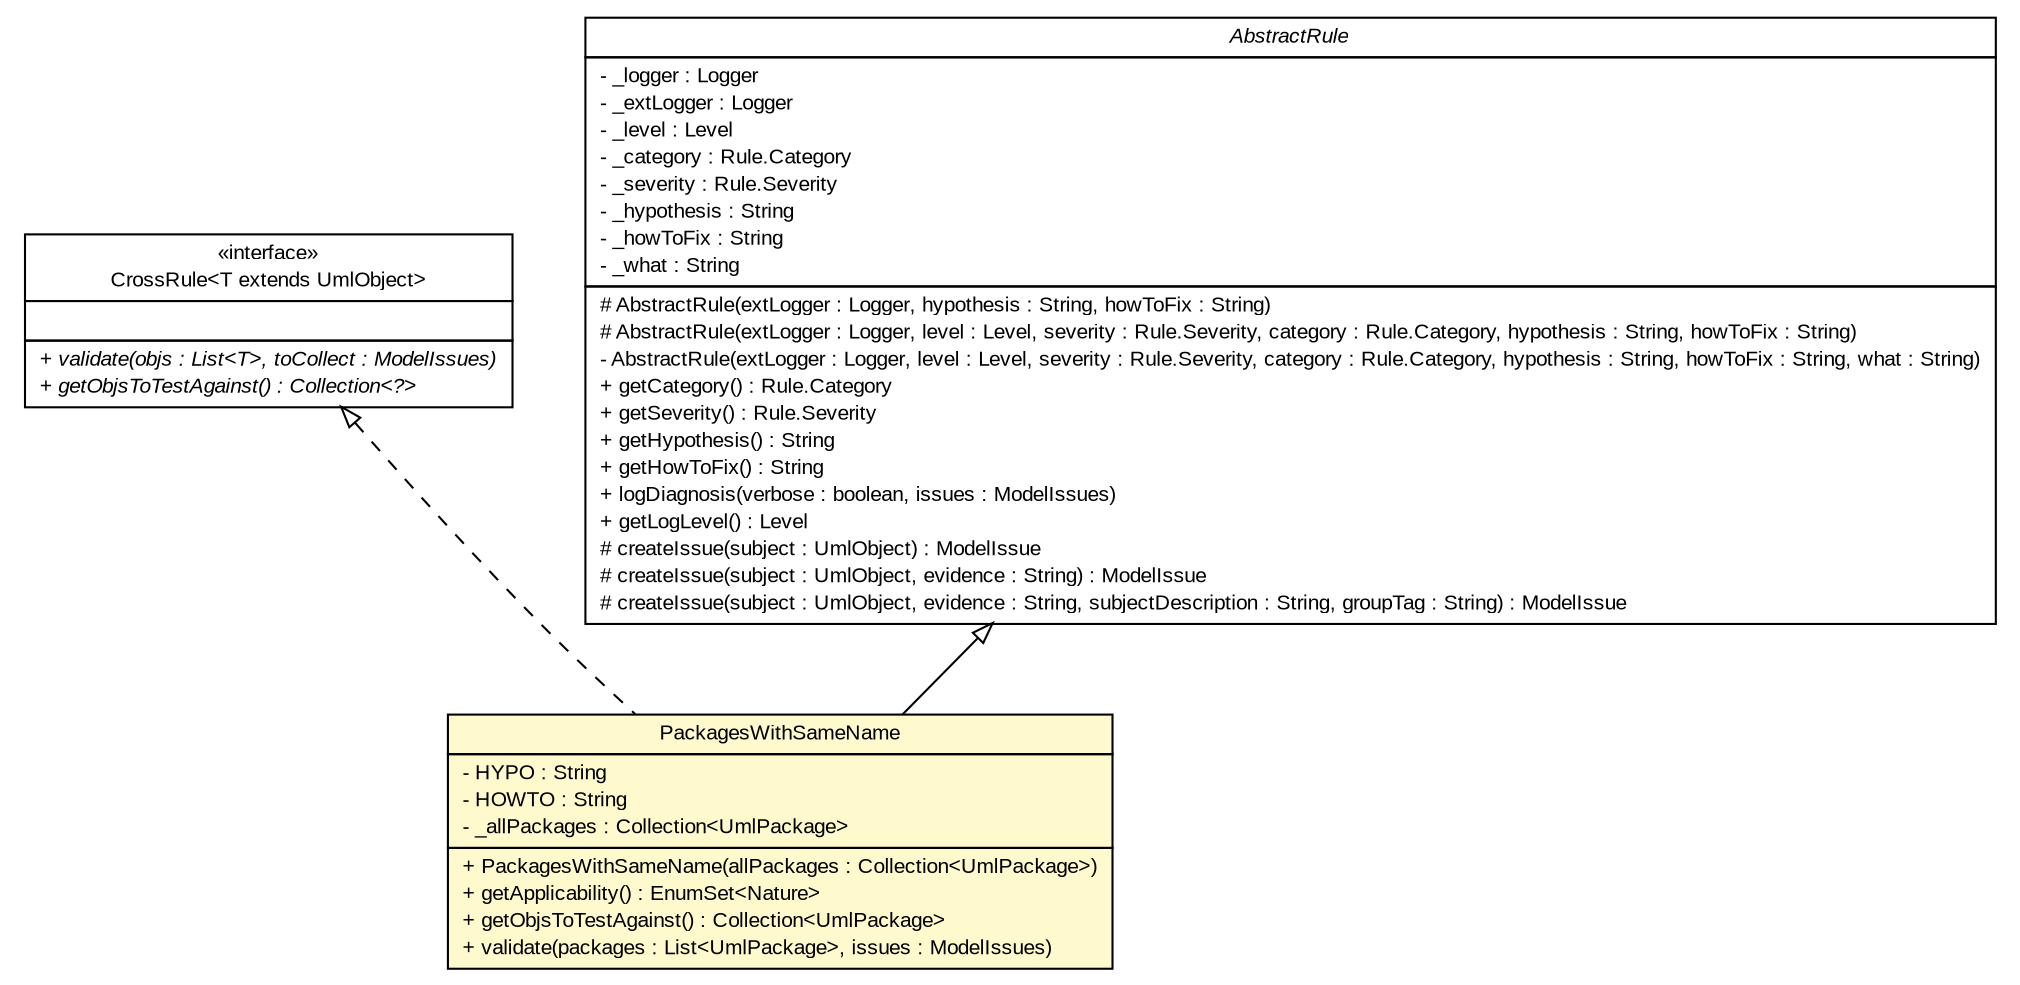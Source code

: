 #!/usr/local/bin/dot
#
# Class diagram 
# Generated by UMLGraph version R5_6_6-6-g3bdff0 (http://www.umlgraph.org/)
#

digraph G {
	edge [fontname="arial",fontsize=10,labelfontname="arial",labelfontsize=10];
	node [fontname="arial",fontsize=10,shape=plaintext];
	nodesep=0.25;
	ranksep=0.5;
	// org.tanjakostic.jcleancim.validation.PackageValidator.PackagesWithSameName
	c157625 [label=<<table title="org.tanjakostic.jcleancim.validation.PackageValidator.PackagesWithSameName" border="0" cellborder="1" cellspacing="0" cellpadding="2" port="p" bgcolor="lemonChiffon" href="./PackageValidator.PackagesWithSameName.html">
		<tr><td><table border="0" cellspacing="0" cellpadding="1">
<tr><td align="center" balign="center"> PackagesWithSameName </td></tr>
		</table></td></tr>
		<tr><td><table border="0" cellspacing="0" cellpadding="1">
<tr><td align="left" balign="left"> - HYPO : String </td></tr>
<tr><td align="left" balign="left"> - HOWTO : String </td></tr>
<tr><td align="left" balign="left"> - _allPackages : Collection&lt;UmlPackage&gt; </td></tr>
		</table></td></tr>
		<tr><td><table border="0" cellspacing="0" cellpadding="1">
<tr><td align="left" balign="left"> + PackagesWithSameName(allPackages : Collection&lt;UmlPackage&gt;) </td></tr>
<tr><td align="left" balign="left"> + getApplicability() : EnumSet&lt;Nature&gt; </td></tr>
<tr><td align="left" balign="left"> + getObjsToTestAgainst() : Collection&lt;UmlPackage&gt; </td></tr>
<tr><td align="left" balign="left"> + validate(packages : List&lt;UmlPackage&gt;, issues : ModelIssues) </td></tr>
		</table></td></tr>
		</table>>, URL="./PackageValidator.PackagesWithSameName.html", fontname="arial", fontcolor="black", fontsize=10.0];
	// org.tanjakostic.jcleancim.validation.CrossRule<T extends org.tanjakostic.jcleancim.model.UmlObject>
	c157658 [label=<<table title="org.tanjakostic.jcleancim.validation.CrossRule" border="0" cellborder="1" cellspacing="0" cellpadding="2" port="p" href="./CrossRule.html">
		<tr><td><table border="0" cellspacing="0" cellpadding="1">
<tr><td align="center" balign="center"> &#171;interface&#187; </td></tr>
<tr><td align="center" balign="center"> CrossRule&lt;T extends UmlObject&gt; </td></tr>
		</table></td></tr>
		<tr><td><table border="0" cellspacing="0" cellpadding="1">
<tr><td align="left" balign="left">  </td></tr>
		</table></td></tr>
		<tr><td><table border="0" cellspacing="0" cellpadding="1">
<tr><td align="left" balign="left"><font face="Arial Italic" point-size="10.0"> + validate(objs : List&lt;T&gt;, toCollect : ModelIssues) </font></td></tr>
<tr><td align="left" balign="left"><font face="Arial Italic" point-size="10.0"> + getObjsToTestAgainst() : Collection&lt;?&gt; </font></td></tr>
		</table></td></tr>
		</table>>, URL="./CrossRule.html", fontname="arial", fontcolor="black", fontsize=10.0];
	// org.tanjakostic.jcleancim.validation.AbstractRule
	c157771 [label=<<table title="org.tanjakostic.jcleancim.validation.AbstractRule" border="0" cellborder="1" cellspacing="0" cellpadding="2" port="p" href="./AbstractRule.html">
		<tr><td><table border="0" cellspacing="0" cellpadding="1">
<tr><td align="center" balign="center"><font face="Arial Italic"> AbstractRule </font></td></tr>
		</table></td></tr>
		<tr><td><table border="0" cellspacing="0" cellpadding="1">
<tr><td align="left" balign="left"> - _logger : Logger </td></tr>
<tr><td align="left" balign="left"> - _extLogger : Logger </td></tr>
<tr><td align="left" balign="left"> - _level : Level </td></tr>
<tr><td align="left" balign="left"> - _category : Rule.Category </td></tr>
<tr><td align="left" balign="left"> - _severity : Rule.Severity </td></tr>
<tr><td align="left" balign="left"> - _hypothesis : String </td></tr>
<tr><td align="left" balign="left"> - _howToFix : String </td></tr>
<tr><td align="left" balign="left"> - _what : String </td></tr>
		</table></td></tr>
		<tr><td><table border="0" cellspacing="0" cellpadding="1">
<tr><td align="left" balign="left"> # AbstractRule(extLogger : Logger, hypothesis : String, howToFix : String) </td></tr>
<tr><td align="left" balign="left"> # AbstractRule(extLogger : Logger, level : Level, severity : Rule.Severity, category : Rule.Category, hypothesis : String, howToFix : String) </td></tr>
<tr><td align="left" balign="left"> - AbstractRule(extLogger : Logger, level : Level, severity : Rule.Severity, category : Rule.Category, hypothesis : String, howToFix : String, what : String) </td></tr>
<tr><td align="left" balign="left"> + getCategory() : Rule.Category </td></tr>
<tr><td align="left" balign="left"> + getSeverity() : Rule.Severity </td></tr>
<tr><td align="left" balign="left"> + getHypothesis() : String </td></tr>
<tr><td align="left" balign="left"> + getHowToFix() : String </td></tr>
<tr><td align="left" balign="left"> + logDiagnosis(verbose : boolean, issues : ModelIssues) </td></tr>
<tr><td align="left" balign="left"> + getLogLevel() : Level </td></tr>
<tr><td align="left" balign="left"> # createIssue(subject : UmlObject) : ModelIssue </td></tr>
<tr><td align="left" balign="left"> # createIssue(subject : UmlObject, evidence : String) : ModelIssue </td></tr>
<tr><td align="left" balign="left"> # createIssue(subject : UmlObject, evidence : String, subjectDescription : String, groupTag : String) : ModelIssue </td></tr>
		</table></td></tr>
		</table>>, URL="./AbstractRule.html", fontname="arial", fontcolor="black", fontsize=10.0];
	//org.tanjakostic.jcleancim.validation.PackageValidator.PackagesWithSameName extends org.tanjakostic.jcleancim.validation.AbstractRule
	c157771:p -> c157625:p [dir=back,arrowtail=empty];
	//org.tanjakostic.jcleancim.validation.PackageValidator.PackagesWithSameName implements org.tanjakostic.jcleancim.validation.CrossRule<T extends org.tanjakostic.jcleancim.model.UmlObject>
	c157658:p -> c157625:p [dir=back,arrowtail=empty,style=dashed];
}

